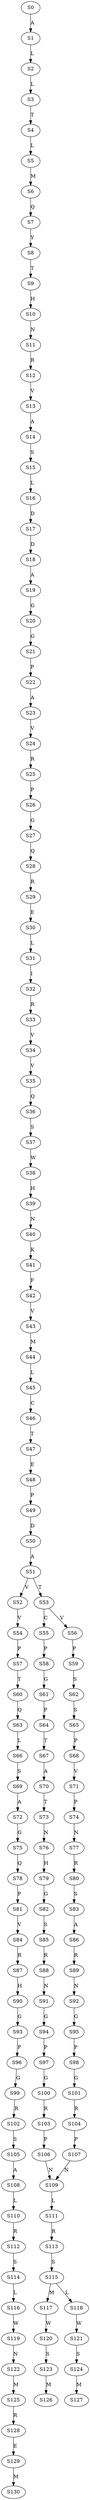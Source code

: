 strict digraph  {
	S0 -> S1 [ label = A ];
	S1 -> S2 [ label = L ];
	S2 -> S3 [ label = L ];
	S3 -> S4 [ label = T ];
	S4 -> S5 [ label = L ];
	S5 -> S6 [ label = M ];
	S6 -> S7 [ label = Q ];
	S7 -> S8 [ label = Y ];
	S8 -> S9 [ label = T ];
	S9 -> S10 [ label = H ];
	S10 -> S11 [ label = N ];
	S11 -> S12 [ label = R ];
	S12 -> S13 [ label = V ];
	S13 -> S14 [ label = A ];
	S14 -> S15 [ label = S ];
	S15 -> S16 [ label = L ];
	S16 -> S17 [ label = D ];
	S17 -> S18 [ label = D ];
	S18 -> S19 [ label = A ];
	S19 -> S20 [ label = G ];
	S20 -> S21 [ label = G ];
	S21 -> S22 [ label = P ];
	S22 -> S23 [ label = A ];
	S23 -> S24 [ label = V ];
	S24 -> S25 [ label = R ];
	S25 -> S26 [ label = P ];
	S26 -> S27 [ label = G ];
	S27 -> S28 [ label = Q ];
	S28 -> S29 [ label = R ];
	S29 -> S30 [ label = E ];
	S30 -> S31 [ label = L ];
	S31 -> S32 [ label = I ];
	S32 -> S33 [ label = R ];
	S33 -> S34 [ label = V ];
	S34 -> S35 [ label = V ];
	S35 -> S36 [ label = Q ];
	S36 -> S37 [ label = S ];
	S37 -> S38 [ label = W ];
	S38 -> S39 [ label = H ];
	S39 -> S40 [ label = N ];
	S40 -> S41 [ label = K ];
	S41 -> S42 [ label = F ];
	S42 -> S43 [ label = V ];
	S43 -> S44 [ label = M ];
	S44 -> S45 [ label = L ];
	S45 -> S46 [ label = C ];
	S46 -> S47 [ label = T ];
	S47 -> S48 [ label = E ];
	S48 -> S49 [ label = P ];
	S49 -> S50 [ label = D ];
	S50 -> S51 [ label = A ];
	S51 -> S52 [ label = V ];
	S51 -> S53 [ label = T ];
	S52 -> S54 [ label = V ];
	S53 -> S55 [ label = C ];
	S53 -> S56 [ label = V ];
	S54 -> S57 [ label = P ];
	S55 -> S58 [ label = P ];
	S56 -> S59 [ label = P ];
	S57 -> S60 [ label = T ];
	S58 -> S61 [ label = G ];
	S59 -> S62 [ label = S ];
	S60 -> S63 [ label = Q ];
	S61 -> S64 [ label = P ];
	S62 -> S65 [ label = S ];
	S63 -> S66 [ label = L ];
	S64 -> S67 [ label = T ];
	S65 -> S68 [ label = P ];
	S66 -> S69 [ label = S ];
	S67 -> S70 [ label = A ];
	S68 -> S71 [ label = V ];
	S69 -> S72 [ label = A ];
	S70 -> S73 [ label = T ];
	S71 -> S74 [ label = P ];
	S72 -> S75 [ label = G ];
	S73 -> S76 [ label = N ];
	S74 -> S77 [ label = N ];
	S75 -> S78 [ label = Q ];
	S76 -> S79 [ label = H ];
	S77 -> S80 [ label = R ];
	S78 -> S81 [ label = P ];
	S79 -> S82 [ label = G ];
	S80 -> S83 [ label = S ];
	S81 -> S84 [ label = V ];
	S82 -> S85 [ label = S ];
	S83 -> S86 [ label = A ];
	S84 -> S87 [ label = R ];
	S85 -> S88 [ label = R ];
	S86 -> S89 [ label = R ];
	S87 -> S90 [ label = H ];
	S88 -> S91 [ label = N ];
	S89 -> S92 [ label = N ];
	S90 -> S93 [ label = G ];
	S91 -> S94 [ label = G ];
	S92 -> S95 [ label = G ];
	S93 -> S96 [ label = P ];
	S94 -> S97 [ label = P ];
	S95 -> S98 [ label = P ];
	S96 -> S99 [ label = G ];
	S97 -> S100 [ label = G ];
	S98 -> S101 [ label = G ];
	S99 -> S102 [ label = R ];
	S100 -> S103 [ label = R ];
	S101 -> S104 [ label = R ];
	S102 -> S105 [ label = S ];
	S103 -> S106 [ label = P ];
	S104 -> S107 [ label = P ];
	S105 -> S108 [ label = A ];
	S106 -> S109 [ label = N ];
	S107 -> S109 [ label = N ];
	S108 -> S110 [ label = L ];
	S109 -> S111 [ label = L ];
	S110 -> S112 [ label = R ];
	S111 -> S113 [ label = R ];
	S112 -> S114 [ label = S ];
	S113 -> S115 [ label = S ];
	S114 -> S116 [ label = L ];
	S115 -> S117 [ label = M ];
	S115 -> S118 [ label = L ];
	S116 -> S119 [ label = W ];
	S117 -> S120 [ label = W ];
	S118 -> S121 [ label = W ];
	S119 -> S122 [ label = N ];
	S120 -> S123 [ label = S ];
	S121 -> S124 [ label = S ];
	S122 -> S125 [ label = M ];
	S123 -> S126 [ label = M ];
	S124 -> S127 [ label = M ];
	S125 -> S128 [ label = R ];
	S128 -> S129 [ label = E ];
	S129 -> S130 [ label = M ];
}
